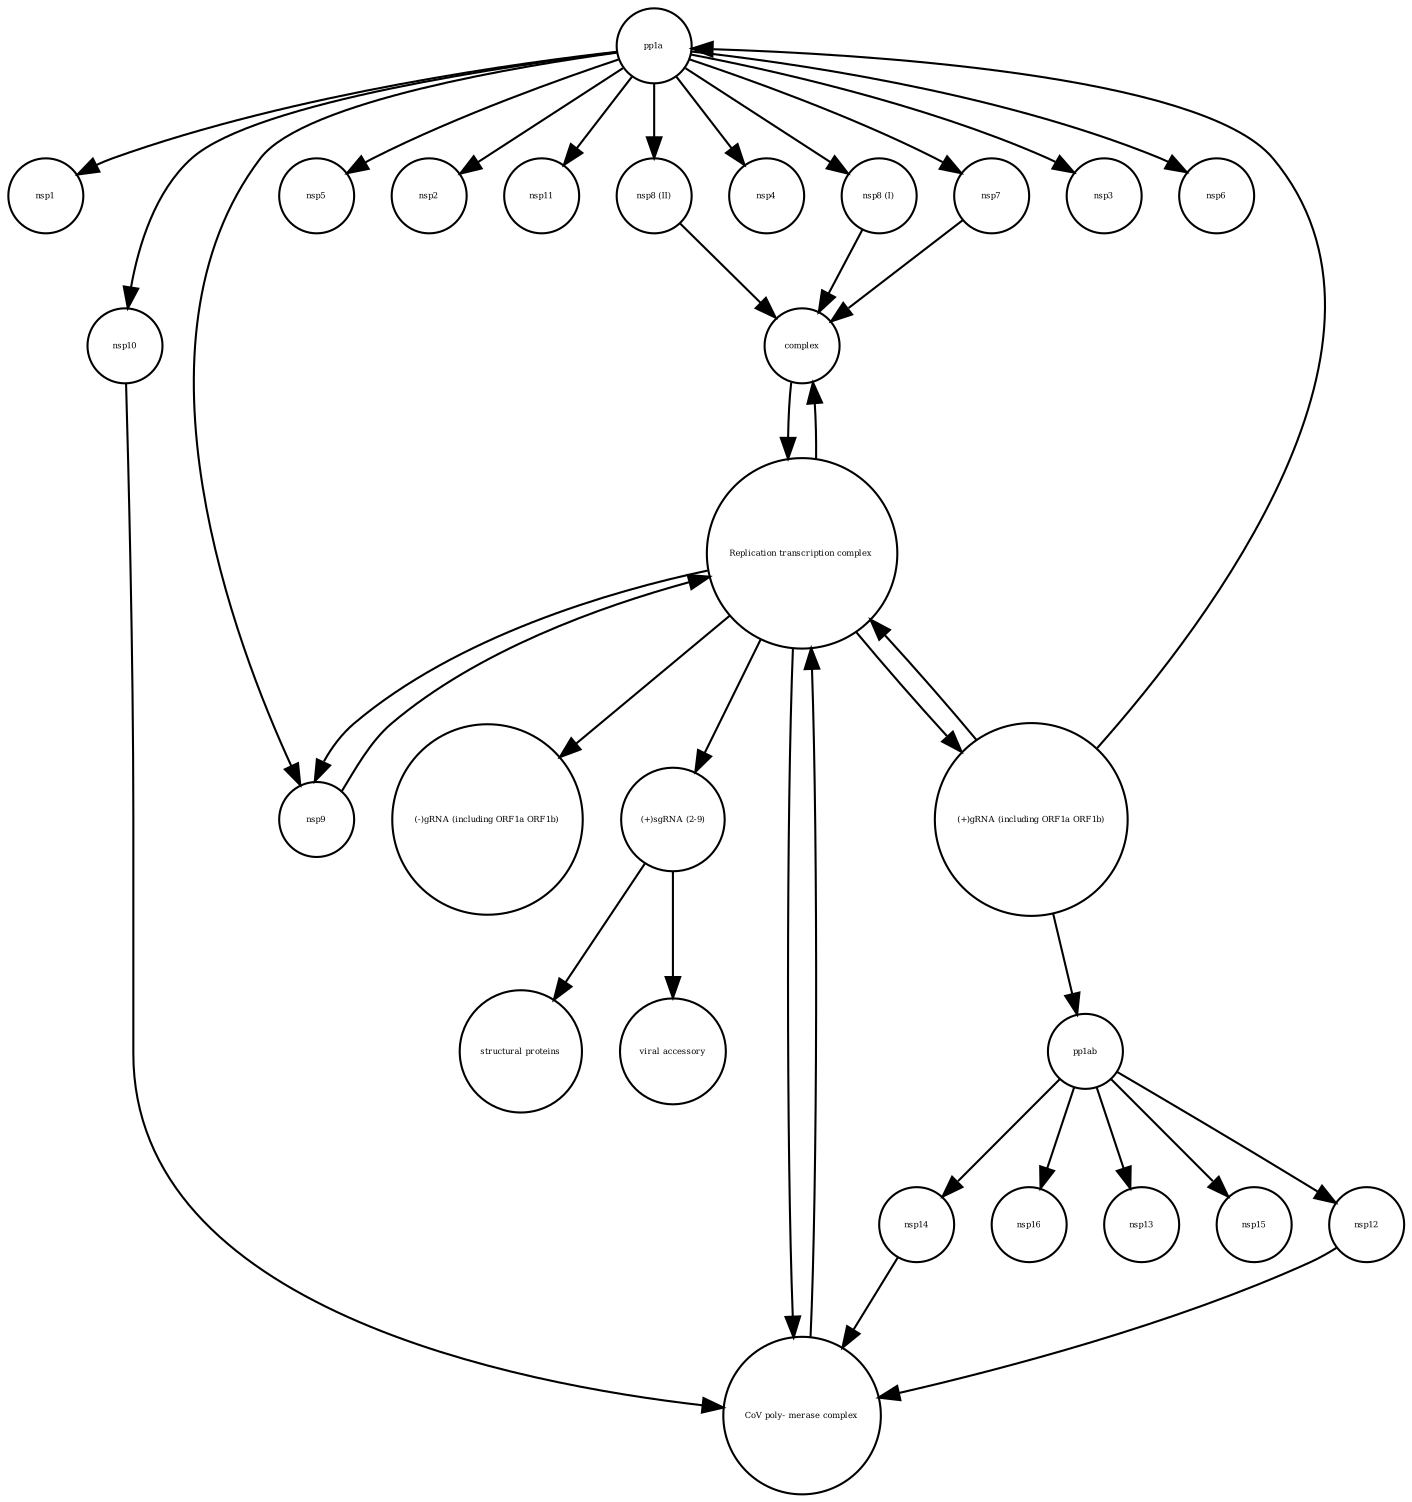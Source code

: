 strict digraph  {
nsp1 [annotation="", bipartite=0, cls=macromolecule, fontsize=4, label=nsp1, shape=circle];
pp1a [annotation="", bipartite=0, cls=macromolecule, fontsize=4, label=pp1a, shape=circle];
nsp15 [annotation="", bipartite=0, cls=macromolecule, fontsize=4, label=nsp15, shape=circle];
nsp7 [annotation="", bipartite=0, cls=macromolecule, fontsize=4, label=nsp7, shape=circle];
nsp9 [annotation="", bipartite=0, cls=macromolecule, fontsize=4, label=nsp9, shape=circle];
nsp14 [annotation="", bipartite=0, cls=macromolecule, fontsize=4, label=nsp14, shape=circle];
nsp5 [annotation="", bipartite=0, cls=macromolecule, fontsize=4, label=nsp5, shape=circle];
"structural proteins" [annotation="", bipartite=0, cls=macromolecule, fontsize=4, label="structural proteins", shape=circle];
"CoV poly- merase complex" [annotation="", bipartite=0, cls=complex, fontsize=4, label="CoV poly- merase complex", shape=circle];
nsp2 [annotation="", bipartite=0, cls=macromolecule, fontsize=4, label=nsp2, shape=circle];
nsp11 [annotation="", bipartite=0, cls=macromolecule, fontsize=4, label=nsp11, shape=circle];
"Replication transcription complex " [annotation="", bipartite=0, cls=complex, fontsize=4, label="Replication transcription complex ", shape=circle];
nsp16 [annotation="", bipartite=0, cls=macromolecule, fontsize=4, label=nsp16, shape=circle];
nsp10 [annotation="", bipartite=0, cls=macromolecule, fontsize=4, label=nsp10, shape=circle];
nsp4 [annotation="", bipartite=0, cls=macromolecule, fontsize=4, label=nsp4, shape=circle];
"viral accessory" [annotation="", bipartite=0, cls=macromolecule, fontsize=4, label="viral accessory", shape=circle];
"(+)gRNA (including ORF1a ORF1b)" [annotation="", bipartite=0, cls="nucleic acid feature", fontsize=4, label="(+)gRNA (including ORF1a ORF1b)", shape=circle];
"nsp8 (II)" [annotation="", bipartite=0, cls=macromolecule, fontsize=4, label="nsp8 (II)", shape=circle];
nsp13 [annotation="", bipartite=0, cls=macromolecule, fontsize=4, label=nsp13, shape=circle];
"(+)sgRNA (2-9)" [annotation="", bipartite=0, cls="nucleic acid feature", fontsize=4, label="(+)sgRNA (2-9)", shape=circle];
"nsp8 (I)" [annotation="", bipartite=0, cls=macromolecule, fontsize=4, label="nsp8 (I)", shape=circle];
nsp12 [annotation="", bipartite=0, cls=macromolecule, fontsize=4, label=nsp12, shape=circle];
pp1ab [annotation="", bipartite=0, cls=macromolecule, fontsize=4, label=pp1ab, shape=circle];
complex [annotation="", bipartite=0, cls=complex, fontsize=4, label=complex, shape=circle];
nsp3 [annotation="", bipartite=0, cls=macromolecule, fontsize=4, label=nsp3, shape=circle];
nsp6 [annotation="", bipartite=0, cls=macromolecule, fontsize=4, label=nsp6, shape=circle];
"(-)gRNA (including ORF1a ORF1b)" [annotation="", bipartite=0, cls="nucleic acid feature", fontsize=4, label="(-)gRNA (including ORF1a ORF1b)", shape=circle];
pp1a -> "nsp8 (II)"  [annotation="", interaction_type=production];
pp1a -> nsp2  [annotation="", interaction_type=production];
pp1a -> nsp1  [annotation="", interaction_type=production];
pp1a -> "nsp8 (I)"  [annotation="", interaction_type=production];
pp1a -> nsp9  [annotation="", interaction_type=production];
pp1a -> nsp7  [annotation="", interaction_type=production];
pp1a -> nsp11  [annotation="", interaction_type=production];
pp1a -> nsp10  [annotation="", interaction_type=production];
pp1a -> nsp4  [annotation="", interaction_type=production];
pp1a -> nsp3  [annotation="", interaction_type=production];
pp1a -> nsp6  [annotation="", interaction_type=production];
pp1a -> nsp5  [annotation="", interaction_type=production];
nsp7 -> complex  [annotation="", interaction_type=production];
nsp9 -> "Replication transcription complex "  [annotation="", interaction_type=production];
nsp14 -> "CoV poly- merase complex"  [annotation="", interaction_type=production];
"CoV poly- merase complex" -> "Replication transcription complex "  [annotation="", interaction_type=production];
"Replication transcription complex " -> "CoV poly- merase complex"  [annotation="", interaction_type=production];
"Replication transcription complex " -> nsp9  [annotation="", interaction_type=production];
"Replication transcription complex " -> complex  [annotation="", interaction_type=production];
"Replication transcription complex " -> "(-)gRNA (including ORF1a ORF1b)"  [annotation="", interaction_type=production];
"Replication transcription complex " -> "(+)gRNA (including ORF1a ORF1b)"  [annotation="", interaction_type=production];
"Replication transcription complex " -> "(+)sgRNA (2-9)"  [annotation="", interaction_type="necessary stimulation"];
nsp10 -> "CoV poly- merase complex"  [annotation="", interaction_type=production];
"(+)gRNA (including ORF1a ORF1b)" -> "Replication transcription complex "  [annotation="", interaction_type=production];
"(+)gRNA (including ORF1a ORF1b)" -> pp1ab  [annotation="", interaction_type="necessary stimulation"];
"(+)gRNA (including ORF1a ORF1b)" -> pp1a  [annotation="", interaction_type="necessary stimulation"];
"nsp8 (II)" -> complex  [annotation="", interaction_type=production];
"(+)sgRNA (2-9)" -> "structural proteins"  [annotation="", interaction_type="necessary stimulation"];
"(+)sgRNA (2-9)" -> "viral accessory"  [annotation="", interaction_type="necessary stimulation"];
"nsp8 (I)" -> complex  [annotation="", interaction_type=production];
nsp12 -> "CoV poly- merase complex"  [annotation="", interaction_type=production];
pp1ab -> nsp16  [annotation="", interaction_type=production];
pp1ab -> nsp13  [annotation="", interaction_type=production];
pp1ab -> nsp12  [annotation="", interaction_type=production];
pp1ab -> nsp15  [annotation="", interaction_type=production];
pp1ab -> nsp14  [annotation="", interaction_type=production];
complex -> "Replication transcription complex "  [annotation="", interaction_type=production];
}
